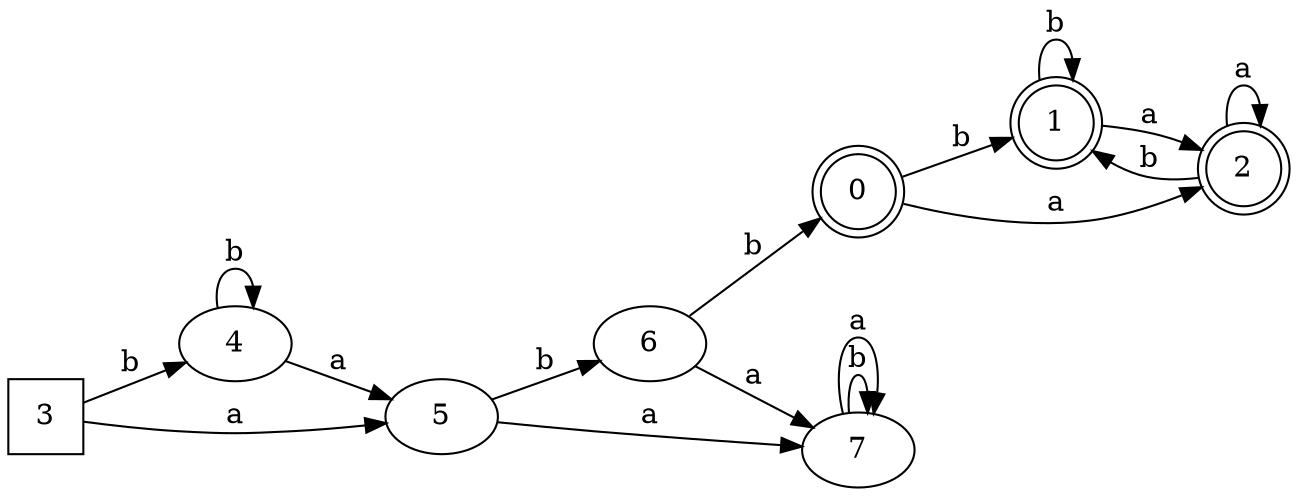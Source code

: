 digraph G {
	rankdir=LR;
	0->1[ label=b ];
	0->2[ label=a ];
	1->1[ label=b ];
	1->2[ label=a ];
	2->1[ label=b ];
	2->2[ label=a ];
	3->4[ label=b ];
	3->5[ label=a ];
	4->4[ label=b ];
	4->5[ label=a ];
	5->6[ label=b ];
	5->7[ label=a ];
	6->0[ label=b ];
	6->7[ label=a ];
	7->7[ label=b ];
	7->7[ label=a ];
	0 [ shape=doublecircle ];
	1 [ shape=doublecircle ];
	2 [ shape=doublecircle ];
	3 [ shape=square ];
	4;
	5;
	6;
	7;

}

